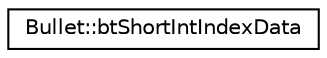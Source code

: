 digraph "Graphical Class Hierarchy"
{
  edge [fontname="Helvetica",fontsize="10",labelfontname="Helvetica",labelfontsize="10"];
  node [fontname="Helvetica",fontsize="10",shape=record];
  rankdir="LR";
  Node1 [label="Bullet::btShortIntIndexData",height=0.2,width=0.4,color="black", fillcolor="white", style="filled",URL="$class_bullet_1_1bt_short_int_index_data.html"];
}

